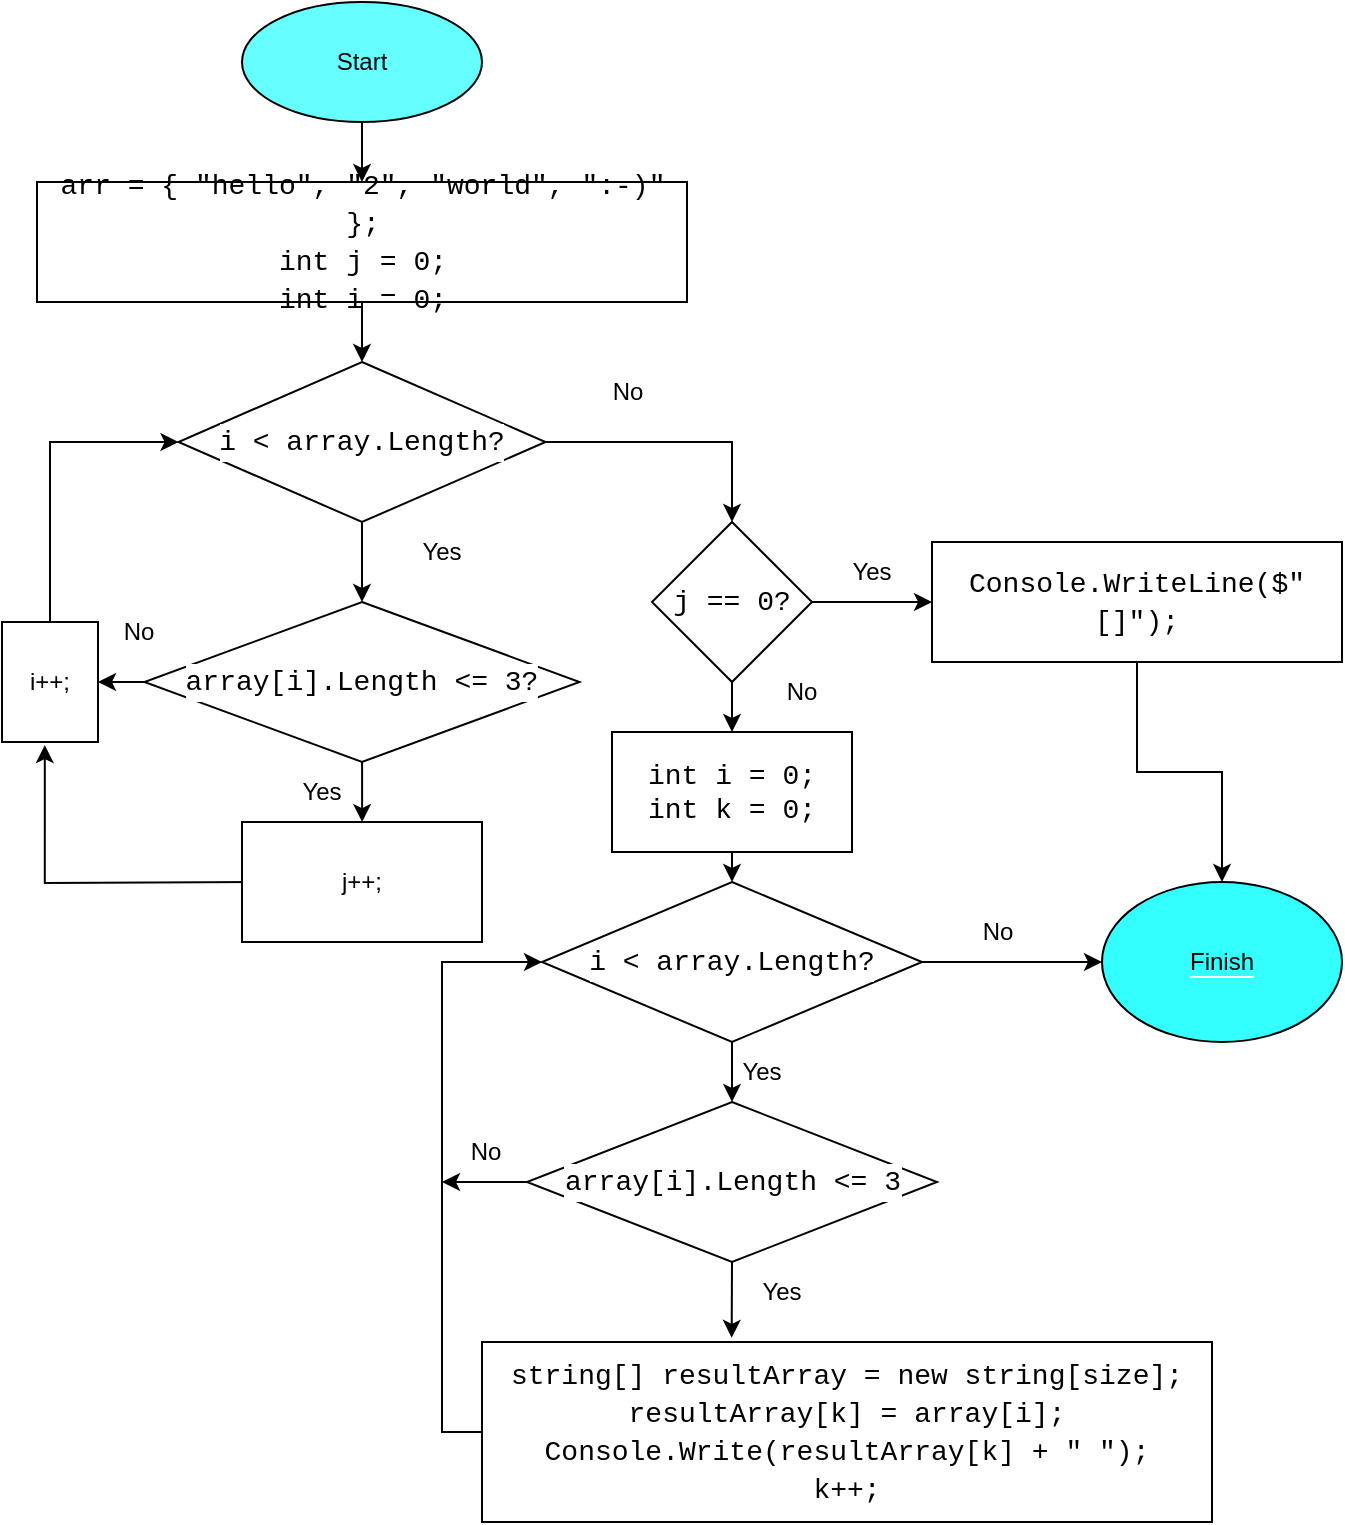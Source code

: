 <mxfile>
    <diagram id="C5RBs43oDa-KdzZeNtuy" name="Page-1">
        <mxGraphModel dx="650" dy="516" grid="1" gridSize="10" guides="1" tooltips="1" connect="1" arrows="1" fold="1" page="1" pageScale="1" pageWidth="827" pageHeight="1169" math="0" shadow="0">
            <root>
                <mxCell id="WIyWlLk6GJQsqaUBKTNV-0"/>
                <mxCell id="WIyWlLk6GJQsqaUBKTNV-1" parent="WIyWlLk6GJQsqaUBKTNV-0"/>
                <mxCell id="qAL_9iCB60IZlcdkiU15-1" value="" style="edgeStyle=orthogonalEdgeStyle;rounded=0;orthogonalLoop=1;jettySize=auto;html=1;" parent="WIyWlLk6GJQsqaUBKTNV-1" source="ge31U76aSrTeQlyVZWsw-0" target="qAL_9iCB60IZlcdkiU15-0" edge="1">
                    <mxGeometry relative="1" as="geometry"/>
                </mxCell>
                <mxCell id="ge31U76aSrTeQlyVZWsw-0" value="Start" style="ellipse;whiteSpace=wrap;html=1;fillColor=#66FFFF;" parent="WIyWlLk6GJQsqaUBKTNV-1" vertex="1">
                    <mxGeometry x="350" y="80" width="120" height="60" as="geometry"/>
                </mxCell>
                <mxCell id="ge31U76aSrTeQlyVZWsw-3" value="" style="edgeStyle=none;orthogonalLoop=1;jettySize=auto;html=1;rounded=0;exitX=0.5;exitY=1;exitDx=0;exitDy=0;" parent="WIyWlLk6GJQsqaUBKTNV-1" source="qAL_9iCB60IZlcdkiU15-0" edge="1">
                    <mxGeometry width="80" relative="1" as="geometry">
                        <mxPoint x="400" y="240" as="sourcePoint"/>
                        <mxPoint x="410" y="260" as="targetPoint"/>
                        <Array as="points"/>
                    </mxGeometry>
                </mxCell>
                <mxCell id="qAL_9iCB60IZlcdkiU15-0" value="&lt;div style=&quot;font-family: Consolas, &amp;quot;Courier New&amp;quot;, monospace; font-size: 14px; line-height: 19px;&quot;&gt;arr = { &quot;hello&quot;, &quot;2&quot;, &quot;world&quot;, &quot;:-)&quot; };&lt;/div&gt;&lt;div style=&quot;font-family: Consolas, &amp;quot;Courier New&amp;quot;, monospace; font-size: 14px; line-height: 19px;&quot;&gt;&lt;div style=&quot;line-height: 19px;&quot;&gt;int j = 0;&lt;/div&gt;&lt;div style=&quot;line-height: 19px;&quot;&gt;int i = 0;&lt;/div&gt;&lt;/div&gt;" style="whiteSpace=wrap;html=1;" parent="WIyWlLk6GJQsqaUBKTNV-1" vertex="1">
                    <mxGeometry x="247.5" y="170" width="325" height="60" as="geometry"/>
                </mxCell>
                <mxCell id="JrMT8LVGfCHnVecEcvGg-2" value="" style="edgeStyle=orthogonalEdgeStyle;rounded=0;orthogonalLoop=1;jettySize=auto;html=1;fontColor=#000000;" parent="WIyWlLk6GJQsqaUBKTNV-1" source="JrMT8LVGfCHnVecEcvGg-0" target="JrMT8LVGfCHnVecEcvGg-1" edge="1">
                    <mxGeometry relative="1" as="geometry"/>
                </mxCell>
                <mxCell id="JrMT8LVGfCHnVecEcvGg-51" style="edgeStyle=orthogonalEdgeStyle;rounded=0;orthogonalLoop=1;jettySize=auto;html=1;exitX=1;exitY=0.5;exitDx=0;exitDy=0;entryX=0.5;entryY=0;entryDx=0;entryDy=0;fontColor=#000000;" parent="WIyWlLk6GJQsqaUBKTNV-1" source="JrMT8LVGfCHnVecEcvGg-0" target="JrMT8LVGfCHnVecEcvGg-17" edge="1">
                    <mxGeometry relative="1" as="geometry"/>
                </mxCell>
                <mxCell id="JrMT8LVGfCHnVecEcvGg-0" value="&lt;div style=&quot;font-family: Consolas, &amp;quot;Courier New&amp;quot;, monospace; font-size: 14px; line-height: 19px;&quot;&gt;i &amp;lt; array.Length?&lt;/div&gt;" style="rhombus;whiteSpace=wrap;html=1;labelBackgroundColor=#FFFFFF;fontColor=#000000;" parent="WIyWlLk6GJQsqaUBKTNV-1" vertex="1">
                    <mxGeometry x="318.25" y="260" width="183.5" height="80" as="geometry"/>
                </mxCell>
                <mxCell id="JrMT8LVGfCHnVecEcvGg-12" value="" style="edgeStyle=orthogonalEdgeStyle;rounded=0;orthogonalLoop=1;jettySize=auto;html=1;fontColor=#000000;" parent="WIyWlLk6GJQsqaUBKTNV-1" source="JrMT8LVGfCHnVecEcvGg-1" edge="1">
                    <mxGeometry relative="1" as="geometry">
                        <mxPoint x="410.083" y="490.057" as="targetPoint"/>
                    </mxGeometry>
                </mxCell>
                <mxCell id="JrMT8LVGfCHnVecEcvGg-29" value="" style="edgeStyle=orthogonalEdgeStyle;rounded=0;orthogonalLoop=1;jettySize=auto;html=1;fontColor=#000000;" parent="WIyWlLk6GJQsqaUBKTNV-1" source="JrMT8LVGfCHnVecEcvGg-1" target="JrMT8LVGfCHnVecEcvGg-27" edge="1">
                    <mxGeometry relative="1" as="geometry"/>
                </mxCell>
                <mxCell id="JrMT8LVGfCHnVecEcvGg-1" value="&lt;div style=&quot;font-family: Consolas, &amp;quot;Courier New&amp;quot;, monospace; font-size: 14px; line-height: 19px;&quot;&gt;&lt;span style=&quot;background-color: rgb(255, 255, 255);&quot;&gt;array[i].Length &amp;lt;= 3?&lt;/span&gt;&lt;/div&gt;" style="rhombus;whiteSpace=wrap;html=1;labelBackgroundColor=#FFFFFF;fontColor=#000000;" parent="WIyWlLk6GJQsqaUBKTNV-1" vertex="1">
                    <mxGeometry x="301.25" y="380" width="217.5" height="80" as="geometry"/>
                </mxCell>
                <mxCell id="JrMT8LVGfCHnVecEcvGg-6" value="No" style="text;html=1;align=center;verticalAlign=middle;resizable=0;points=[];autosize=1;strokeColor=none;fillColor=none;fontColor=#000000;" parent="WIyWlLk6GJQsqaUBKTNV-1" vertex="1">
                    <mxGeometry x="278" y="380" width="40" height="30" as="geometry"/>
                </mxCell>
                <mxCell id="JrMT8LVGfCHnVecEcvGg-14" style="edgeStyle=orthogonalEdgeStyle;rounded=0;orthogonalLoop=1;jettySize=auto;html=1;fontColor=#000000;entryX=0.446;entryY=1.026;entryDx=0;entryDy=0;entryPerimeter=0;" parent="WIyWlLk6GJQsqaUBKTNV-1" target="JrMT8LVGfCHnVecEcvGg-27" edge="1">
                    <mxGeometry relative="1" as="geometry">
                        <mxPoint x="270" y="470" as="targetPoint"/>
                        <mxPoint x="366.25" y="520" as="sourcePoint"/>
                    </mxGeometry>
                </mxCell>
                <mxCell id="JrMT8LVGfCHnVecEcvGg-13" value="Yes" style="text;html=1;strokeColor=none;fillColor=none;align=center;verticalAlign=middle;whiteSpace=wrap;rounded=0;labelBackgroundColor=#FFFFFF;fontColor=#000000;" parent="WIyWlLk6GJQsqaUBKTNV-1" vertex="1">
                    <mxGeometry x="360" y="460" width="60" height="30" as="geometry"/>
                </mxCell>
                <mxCell id="JrMT8LVGfCHnVecEcvGg-20" value="" style="edgeStyle=orthogonalEdgeStyle;rounded=0;orthogonalLoop=1;jettySize=auto;html=1;fontColor=#000000;" parent="WIyWlLk6GJQsqaUBKTNV-1" source="JrMT8LVGfCHnVecEcvGg-17" target="JrMT8LVGfCHnVecEcvGg-19" edge="1">
                    <mxGeometry relative="1" as="geometry"/>
                </mxCell>
                <mxCell id="JrMT8LVGfCHnVecEcvGg-33" style="edgeStyle=orthogonalEdgeStyle;rounded=0;orthogonalLoop=1;jettySize=auto;html=1;exitX=0.5;exitY=1;exitDx=0;exitDy=0;entryX=0.5;entryY=0;entryDx=0;entryDy=0;fontColor=#000000;" parent="WIyWlLk6GJQsqaUBKTNV-1" source="JrMT8LVGfCHnVecEcvGg-17" target="JrMT8LVGfCHnVecEcvGg-24" edge="1">
                    <mxGeometry relative="1" as="geometry"/>
                </mxCell>
                <mxCell id="JrMT8LVGfCHnVecEcvGg-17" value="&lt;div style=&quot;font-family: Consolas, &amp;quot;Courier New&amp;quot;, monospace; font-size: 14px; line-height: 19px;&quot;&gt;&lt;span style=&quot;background-color: rgb(255, 255, 255);&quot;&gt;j&amp;nbsp;== 0?&lt;/span&gt;&lt;/div&gt;" style="rhombus;whiteSpace=wrap;html=1;labelBackgroundColor=#FFFFFF;fontColor=#000000;" parent="WIyWlLk6GJQsqaUBKTNV-1" vertex="1">
                    <mxGeometry x="555" y="340" width="80" height="80" as="geometry"/>
                </mxCell>
                <mxCell id="JrMT8LVGfCHnVecEcvGg-49" style="edgeStyle=orthogonalEdgeStyle;rounded=0;orthogonalLoop=1;jettySize=auto;html=1;entryX=0.5;entryY=0;entryDx=0;entryDy=0;fontColor=#000000;" parent="WIyWlLk6GJQsqaUBKTNV-1" source="JrMT8LVGfCHnVecEcvGg-19" target="JrMT8LVGfCHnVecEcvGg-47" edge="1">
                    <mxGeometry relative="1" as="geometry"/>
                </mxCell>
                <mxCell id="JrMT8LVGfCHnVecEcvGg-19" value="&lt;div style=&quot;font-family: Consolas, &amp;quot;Courier New&amp;quot;, monospace; font-size: 14px; line-height: 19px;&quot;&gt;&lt;div style=&quot;line-height: 19px;&quot;&gt;Console.WriteLine($&quot;[]&quot;);&lt;/div&gt;&lt;/div&gt;" style="whiteSpace=wrap;html=1;fontColor=#000000;labelBackgroundColor=#FFFFFF;" parent="WIyWlLk6GJQsqaUBKTNV-1" vertex="1">
                    <mxGeometry x="695" y="350" width="205" height="60" as="geometry"/>
                </mxCell>
                <mxCell id="JrMT8LVGfCHnVecEcvGg-21" value="Yes" style="text;html=1;strokeColor=none;fillColor=none;align=center;verticalAlign=middle;whiteSpace=wrap;rounded=0;labelBackgroundColor=#FFFFFF;fontColor=#000000;" parent="WIyWlLk6GJQsqaUBKTNV-1" vertex="1">
                    <mxGeometry x="635" y="350" width="60" height="30" as="geometry"/>
                </mxCell>
                <mxCell id="JrMT8LVGfCHnVecEcvGg-34" style="edgeStyle=orthogonalEdgeStyle;rounded=0;orthogonalLoop=1;jettySize=auto;html=1;exitX=0.5;exitY=1;exitDx=0;exitDy=0;entryX=0.5;entryY=0;entryDx=0;entryDy=0;fontColor=#000000;" parent="WIyWlLk6GJQsqaUBKTNV-1" source="JrMT8LVGfCHnVecEcvGg-24" target="JrMT8LVGfCHnVecEcvGg-26" edge="1">
                    <mxGeometry relative="1" as="geometry"/>
                </mxCell>
                <mxCell id="JrMT8LVGfCHnVecEcvGg-24" value="&lt;span style=&quot;font-family: Consolas, &amp;quot;Courier New&amp;quot;, monospace; font-size: 14px;&quot;&gt;&lt;span style=&quot;background-color: rgb(255, 255, 255);&quot;&gt;int i = 0;&lt;br&gt;int k = 0;&lt;/span&gt;&lt;br&gt;&lt;/span&gt;" style="rounded=0;whiteSpace=wrap;html=1;labelBackgroundColor=#FFFFFF;fontColor=#000000;" parent="WIyWlLk6GJQsqaUBKTNV-1" vertex="1">
                    <mxGeometry x="535" y="445" width="120" height="60" as="geometry"/>
                </mxCell>
                <mxCell id="JrMT8LVGfCHnVecEcvGg-42" style="edgeStyle=orthogonalEdgeStyle;rounded=0;orthogonalLoop=1;jettySize=auto;html=1;exitX=0.5;exitY=1;exitDx=0;exitDy=0;entryX=0.5;entryY=0;entryDx=0;entryDy=0;fontColor=#000000;" parent="WIyWlLk6GJQsqaUBKTNV-1" source="JrMT8LVGfCHnVecEcvGg-26" target="JrMT8LVGfCHnVecEcvGg-35" edge="1">
                    <mxGeometry relative="1" as="geometry"/>
                </mxCell>
                <mxCell id="JrMT8LVGfCHnVecEcvGg-48" style="edgeStyle=orthogonalEdgeStyle;rounded=0;orthogonalLoop=1;jettySize=auto;html=1;exitX=1;exitY=0.5;exitDx=0;exitDy=0;entryX=0;entryY=0.5;entryDx=0;entryDy=0;fontColor=#000000;" parent="WIyWlLk6GJQsqaUBKTNV-1" source="JrMT8LVGfCHnVecEcvGg-26" target="JrMT8LVGfCHnVecEcvGg-47" edge="1">
                    <mxGeometry relative="1" as="geometry"/>
                </mxCell>
                <mxCell id="JrMT8LVGfCHnVecEcvGg-26" value="&lt;div style=&quot;font-family: Consolas, &amp;quot;Courier New&amp;quot;, monospace; font-size: 14px; line-height: 19px;&quot;&gt;&lt;span style=&quot;background-color: rgb(255, 255, 255);&quot;&gt;i &amp;lt; array.Length?&lt;/span&gt;&lt;/div&gt;" style="rhombus;whiteSpace=wrap;html=1;labelBackgroundColor=#FFFFFF;fontColor=#000000;" parent="WIyWlLk6GJQsqaUBKTNV-1" vertex="1">
                    <mxGeometry x="500" y="520" width="190" height="80" as="geometry"/>
                </mxCell>
                <mxCell id="JrMT8LVGfCHnVecEcvGg-31" style="edgeStyle=orthogonalEdgeStyle;rounded=0;orthogonalLoop=1;jettySize=auto;html=1;entryX=0;entryY=0.5;entryDx=0;entryDy=0;fontColor=#000000;" parent="WIyWlLk6GJQsqaUBKTNV-1" source="JrMT8LVGfCHnVecEcvGg-27" target="JrMT8LVGfCHnVecEcvGg-0" edge="1">
                    <mxGeometry relative="1" as="geometry">
                        <Array as="points">
                            <mxPoint x="254" y="300"/>
                        </Array>
                    </mxGeometry>
                </mxCell>
                <mxCell id="JrMT8LVGfCHnVecEcvGg-27" value="i++;" style="rounded=0;whiteSpace=wrap;html=1;labelBackgroundColor=#FFFFFF;fontColor=#000000;" parent="WIyWlLk6GJQsqaUBKTNV-1" vertex="1">
                    <mxGeometry x="230" y="390" width="48" height="60" as="geometry"/>
                </mxCell>
                <mxCell id="JrMT8LVGfCHnVecEcvGg-30" value="j++;" style="rounded=0;whiteSpace=wrap;html=1;labelBackgroundColor=#FFFFFF;fontColor=#000000;" parent="WIyWlLk6GJQsqaUBKTNV-1" vertex="1">
                    <mxGeometry x="350" y="490" width="120" height="60" as="geometry"/>
                </mxCell>
                <mxCell id="JrMT8LVGfCHnVecEcvGg-50" style="edgeStyle=orthogonalEdgeStyle;rounded=0;orthogonalLoop=1;jettySize=auto;html=1;exitX=0.5;exitY=1;exitDx=0;exitDy=0;entryX=0.342;entryY=-0.023;entryDx=0;entryDy=0;entryPerimeter=0;fontColor=#000000;" parent="WIyWlLk6GJQsqaUBKTNV-1" source="JrMT8LVGfCHnVecEcvGg-35" target="JrMT8LVGfCHnVecEcvGg-38" edge="1">
                    <mxGeometry relative="1" as="geometry"/>
                </mxCell>
                <mxCell id="2" style="edgeStyle=none;html=1;exitX=0;exitY=0.5;exitDx=0;exitDy=0;" edge="1" parent="WIyWlLk6GJQsqaUBKTNV-1" source="JrMT8LVGfCHnVecEcvGg-35">
                    <mxGeometry relative="1" as="geometry">
                        <mxPoint x="450" y="670" as="targetPoint"/>
                    </mxGeometry>
                </mxCell>
                <mxCell id="JrMT8LVGfCHnVecEcvGg-35" value="&lt;div style=&quot;font-family: Consolas, &amp;quot;Courier New&amp;quot;, monospace; font-size: 14px; line-height: 19px;&quot;&gt;&lt;span style=&quot;background-color: rgb(255, 255, 255);&quot;&gt;array[i].Length &amp;lt;= 3&lt;/span&gt;&lt;/div&gt;" style="rhombus;whiteSpace=wrap;html=1;labelBackgroundColor=#FFFFFF;fontColor=#000000;" parent="WIyWlLk6GJQsqaUBKTNV-1" vertex="1">
                    <mxGeometry x="492.5" y="630" width="205" height="80" as="geometry"/>
                </mxCell>
                <mxCell id="JrMT8LVGfCHnVecEcvGg-43" style="edgeStyle=orthogonalEdgeStyle;rounded=0;orthogonalLoop=1;jettySize=auto;html=1;exitX=0;exitY=0.5;exitDx=0;exitDy=0;entryX=0;entryY=0.5;entryDx=0;entryDy=0;fontColor=#000000;" parent="WIyWlLk6GJQsqaUBKTNV-1" source="JrMT8LVGfCHnVecEcvGg-38" target="JrMT8LVGfCHnVecEcvGg-26" edge="1">
                    <mxGeometry relative="1" as="geometry"/>
                </mxCell>
                <mxCell id="JrMT8LVGfCHnVecEcvGg-38" value="&lt;div style=&quot;font-family: &amp;#34;consolas&amp;#34; , &amp;#34;courier new&amp;#34; , monospace ; font-size: 14px ; line-height: 19px&quot;&gt;&lt;div&gt;&lt;div style=&quot;font-family: &amp;#34;consolas&amp;#34; , &amp;#34;courier new&amp;#34; , monospace ; line-height: 19px&quot;&gt;&lt;span style=&quot;background-color: rgb(255 , 255 , 255)&quot;&gt;string[] resultArray = new string[size];&lt;/span&gt;&lt;/div&gt;&lt;/div&gt;&lt;div&gt;&lt;span style=&quot;background-color: rgb(255 , 255 , 255)&quot;&gt;resultArray[k] = array[i];&lt;/span&gt;&lt;/div&gt;&lt;div&gt;&lt;span style=&quot;background-color: rgb(255 , 255 , 255)&quot;&gt;Console.Write(resultArray[k] + &quot; &quot;);&lt;/span&gt;&lt;/div&gt;&lt;div&gt;&lt;span style=&quot;background-color: rgb(255 , 255 , 255)&quot;&gt;k++;&lt;/span&gt;&lt;/div&gt;&lt;/div&gt;" style="rounded=0;whiteSpace=wrap;html=1;labelBackgroundColor=#FFFFFF;fontColor=#000000;" parent="WIyWlLk6GJQsqaUBKTNV-1" vertex="1">
                    <mxGeometry x="470" y="750" width="365" height="90" as="geometry"/>
                </mxCell>
                <mxCell id="JrMT8LVGfCHnVecEcvGg-40" value="Yes" style="text;html=1;strokeColor=none;fillColor=none;align=center;verticalAlign=middle;whiteSpace=wrap;rounded=0;labelBackgroundColor=#FFFFFF;fontColor=#000000;" parent="WIyWlLk6GJQsqaUBKTNV-1" vertex="1">
                    <mxGeometry x="590" y="710" width="60" height="30" as="geometry"/>
                </mxCell>
                <mxCell id="JrMT8LVGfCHnVecEcvGg-45" value="Yes" style="text;html=1;strokeColor=none;fillColor=none;align=center;verticalAlign=middle;whiteSpace=wrap;rounded=0;labelBackgroundColor=#FFFFFF;fontColor=#000000;" parent="WIyWlLk6GJQsqaUBKTNV-1" vertex="1">
                    <mxGeometry x="580" y="600" width="60" height="30" as="geometry"/>
                </mxCell>
                <mxCell id="JrMT8LVGfCHnVecEcvGg-46" value="No" style="text;html=1;strokeColor=none;fillColor=none;align=center;verticalAlign=middle;whiteSpace=wrap;rounded=0;labelBackgroundColor=#FFFFFF;fontColor=#000000;" parent="WIyWlLk6GJQsqaUBKTNV-1" vertex="1">
                    <mxGeometry x="697.5" y="530" width="60" height="30" as="geometry"/>
                </mxCell>
                <mxCell id="JrMT8LVGfCHnVecEcvGg-47" value="&lt;span style=&quot;background-color: rgb(51, 255, 255);&quot;&gt;Finish&lt;/span&gt;" style="ellipse;whiteSpace=wrap;html=1;labelBackgroundColor=#FFFFFF;fontColor=#000000;fillColor=#33FFFF;" parent="WIyWlLk6GJQsqaUBKTNV-1" vertex="1">
                    <mxGeometry x="780" y="520" width="120" height="80" as="geometry"/>
                </mxCell>
                <mxCell id="JrMT8LVGfCHnVecEcvGg-52" value="No" style="text;html=1;strokeColor=none;fillColor=none;align=center;verticalAlign=middle;whiteSpace=wrap;rounded=0;labelBackgroundColor=#FFFFFF;fontColor=#000000;" parent="WIyWlLk6GJQsqaUBKTNV-1" vertex="1">
                    <mxGeometry x="600" y="410" width="60" height="30" as="geometry"/>
                </mxCell>
                <mxCell id="0" value="No" style="text;html=1;strokeColor=none;fillColor=none;align=center;verticalAlign=middle;whiteSpace=wrap;rounded=0;" parent="WIyWlLk6GJQsqaUBKTNV-1" vertex="1">
                    <mxGeometry x="513" y="260" width="60" height="30" as="geometry"/>
                </mxCell>
                <mxCell id="1" value="Yes" style="text;html=1;strokeColor=none;fillColor=none;align=center;verticalAlign=middle;whiteSpace=wrap;rounded=0;" parent="WIyWlLk6GJQsqaUBKTNV-1" vertex="1">
                    <mxGeometry x="420" y="340" width="60" height="30" as="geometry"/>
                </mxCell>
                <mxCell id="JrMT8LVGfCHnVecEcvGg-37" value="No" style="text;html=1;strokeColor=none;fillColor=none;align=center;verticalAlign=middle;whiteSpace=wrap;rounded=0;labelBackgroundColor=#FFFFFF;fontColor=#000000;" parent="WIyWlLk6GJQsqaUBKTNV-1" vertex="1">
                    <mxGeometry x="441.75" y="640" width="60" height="30" as="geometry"/>
                </mxCell>
            </root>
        </mxGraphModel>
    </diagram>
</mxfile>